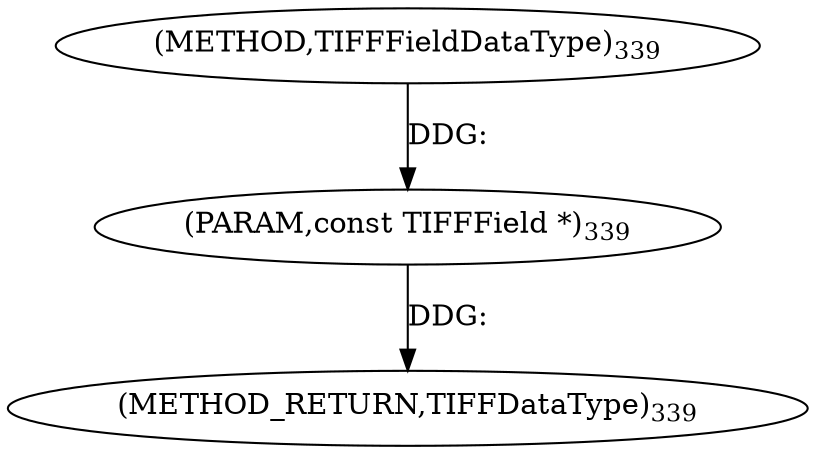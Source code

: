 digraph "TIFFFieldDataType" {  
"8443" [label = <(METHOD,TIFFFieldDataType)<SUB>339</SUB>> ]
"8445" [label = <(METHOD_RETURN,TIFFDataType)<SUB>339</SUB>> ]
"8444" [label = <(PARAM,const TIFFField *)<SUB>339</SUB>> ]
  "8444" -> "8445"  [ label = "DDG: "] 
  "8443" -> "8444"  [ label = "DDG: "] 
}
